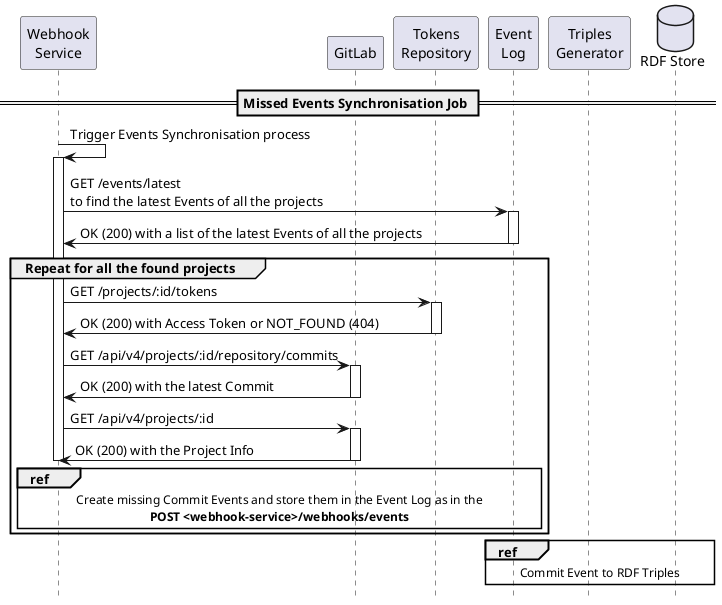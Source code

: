     @startuml
    hide footbox
    skinparam shadowing false

    participant "Webhook\nService" as Webhook
    participant GitLab
    participant "Tokens\nRepository" as Tokens
    participant "Event\nLog" as Log
    participant "Triples\nGenerator" as Triples
    database "RDF Store" as Jena

    == Missed Events Synchronisation Job ==
    Webhook->Webhook: Trigger Events Synchronisation process
    activate Webhook
    Webhook->Log: GET /events/latest\nto find the latest Events of all the projects
    activate Log
    Log->Webhook: OK (200) with a list of the latest Events of all the projects
    deactivate Log
    group Repeat for all the found projects
    Webhook->Tokens: GET /projects/:id/tokens
    activate Tokens
    Tokens->Webhook: OK (200) with Access Token or NOT_FOUND (404)
    deactivate Tokens
    Webhook->GitLab: GET /api/v4/projects/:id/repository/commits
    activate GitLab
    GitLab->Webhook: OK (200) with the latest Commit
    deactivate GitLab
    Webhook->GitLab: GET /api/v4/projects/:id
    activate GitLab
    GitLab->Webhook: OK (200) with the Project Info
    deactivate GitLab
    ref over Webhook, Log: Create missing Commit Events and store them in the Event Log as in the\n**POST <webhook-service>/webhooks/events**
    deactivate Webhook
    end
    ref over Log, Jena: Commit Event to RDF Triples

    @enduml
